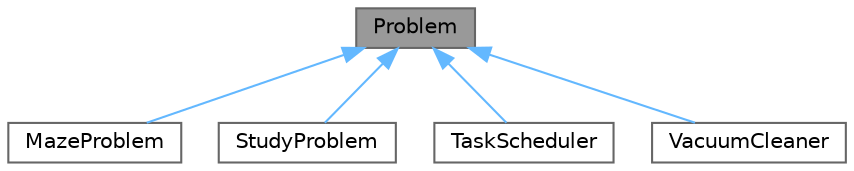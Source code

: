 digraph "Problem"
{
 // INTERACTIVE_SVG=YES
 // LATEX_PDF_SIZE
  bgcolor="transparent";
  edge [fontname=Helvetica,fontsize=10,labelfontname=Helvetica,labelfontsize=10];
  node [fontname=Helvetica,fontsize=10,shape=box,height=0.2,width=0.4];
  Node1 [id="Node000001",label="Problem",height=0.2,width=0.4,color="gray40", fillcolor="grey60", style="filled", fontcolor="black",tooltip="Represents an abstract problem that needs to be solved."];
  Node1 -> Node2 [id="edge1_Node000001_Node000002",dir="back",color="steelblue1",style="solid",tooltip=" "];
  Node2 [id="Node000002",label="MazeProblem",height=0.2,width=0.4,color="gray40", fillcolor="white", style="filled",URL="$classMazeProblem.html",tooltip=" "];
  Node1 -> Node3 [id="edge2_Node000001_Node000003",dir="back",color="steelblue1",style="solid",tooltip=" "];
  Node3 [id="Node000003",label="StudyProblem",height=0.2,width=0.4,color="gray40", fillcolor="white", style="filled",URL="$classStudyProblem.html",tooltip=" "];
  Node1 -> Node4 [id="edge3_Node000001_Node000004",dir="back",color="steelblue1",style="solid",tooltip=" "];
  Node4 [id="Node000004",label="TaskScheduler",height=0.2,width=0.4,color="gray40", fillcolor="white", style="filled",URL="$classTaskScheduler.html",tooltip=" "];
  Node1 -> Node5 [id="edge4_Node000001_Node000005",dir="back",color="steelblue1",style="solid",tooltip=" "];
  Node5 [id="Node000005",label="VacuumCleaner",height=0.2,width=0.4,color="gray40", fillcolor="white", style="filled",URL="$classVacuumCleaner.html",tooltip="Represents the vacuum cleaner problem. This class defines the initial state, goal test,..."];
}
